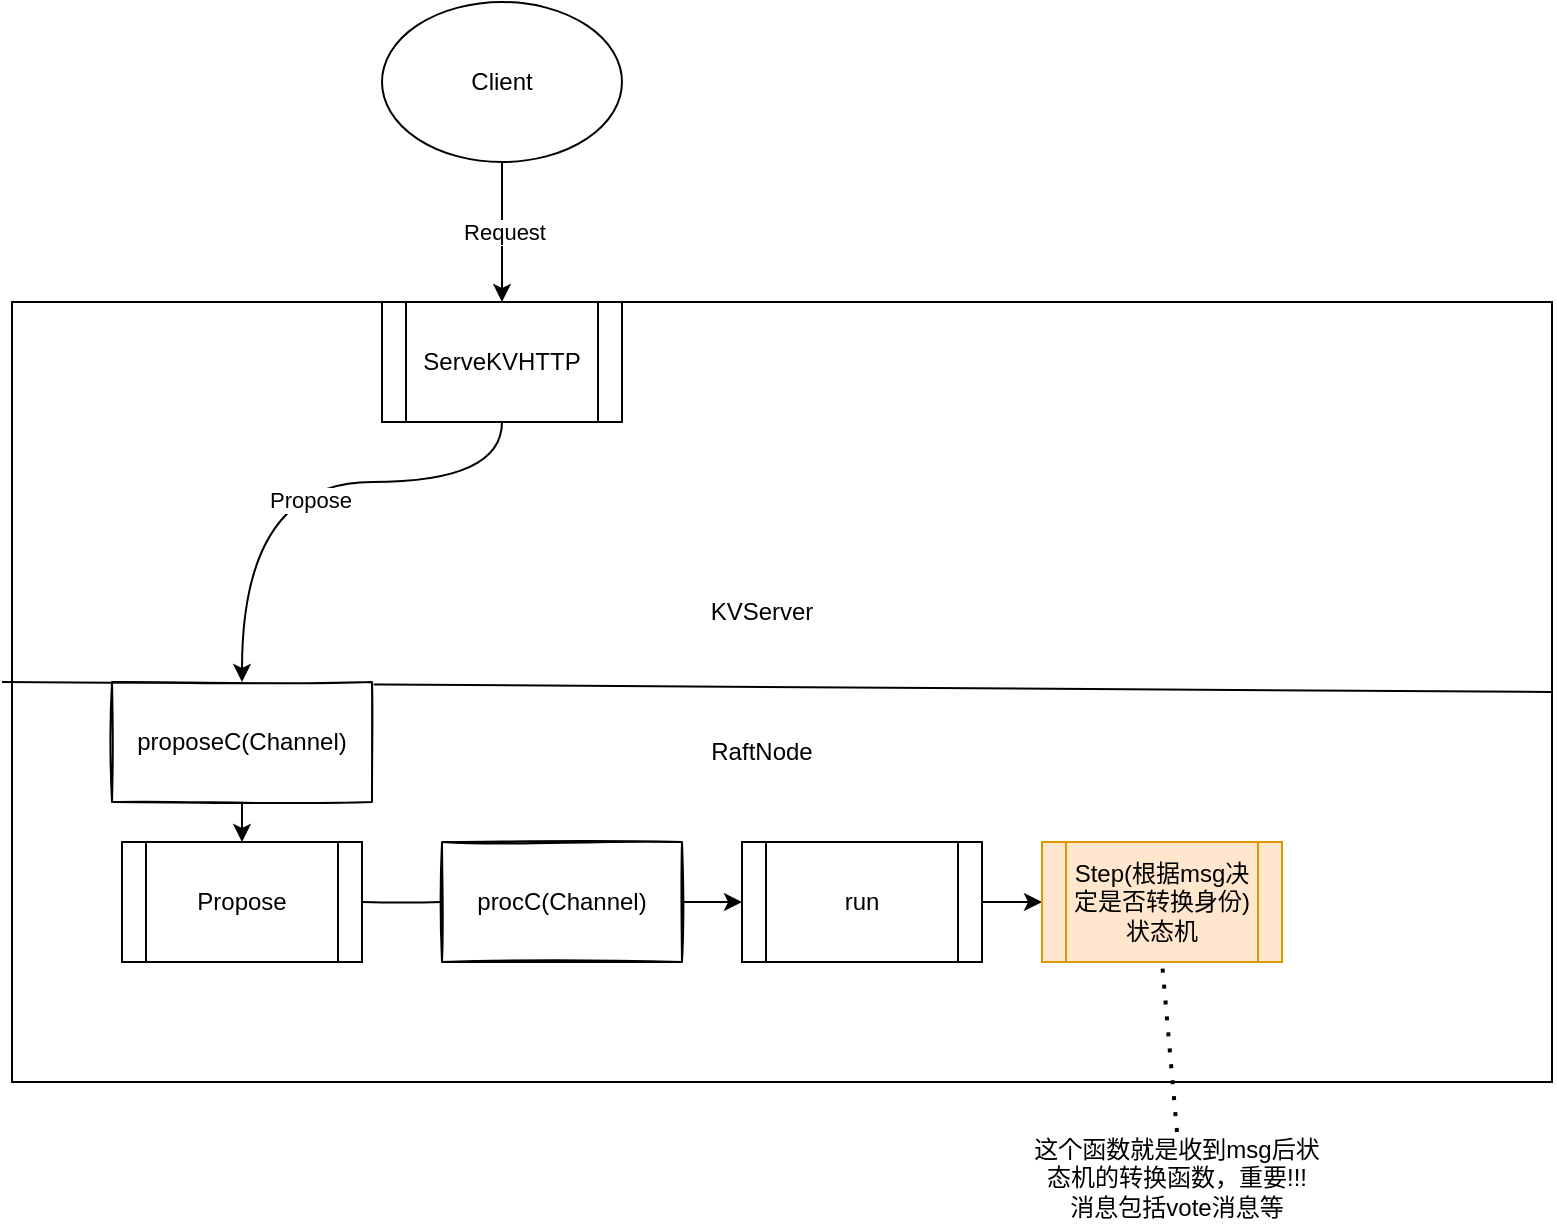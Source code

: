 <mxfile version="20.0.1" type="github">
  <diagram id="csHI2mM88UKKrCnCFawx" name="Page-1">
    <mxGraphModel dx="1550" dy="844" grid="1" gridSize="10" guides="1" tooltips="1" connect="1" arrows="1" fold="1" page="1" pageScale="1" pageWidth="827" pageHeight="1169" math="0" shadow="0">
      <root>
        <mxCell id="0" />
        <mxCell id="1" parent="0" />
        <mxCell id="eugjiV-Yw9u7wyZHqwBX-2" value="&lt;div style=&quot;text-align: justify;&quot;&gt;&lt;br&gt;&lt;/div&gt;" style="rounded=0;whiteSpace=wrap;html=1;sketch=0;" parent="1" vertex="1">
          <mxGeometry x="165" y="170" width="770" height="390" as="geometry" />
        </mxCell>
        <mxCell id="eugjiV-Yw9u7wyZHqwBX-27" value="" style="edgeStyle=orthogonalEdgeStyle;curved=1;rounded=0;orthogonalLoop=1;jettySize=auto;html=1;entryX=0;entryY=0.5;entryDx=0;entryDy=0;startArrow=none;" parent="1" source="n3H7YG_mCOH7P8ANyxeT-3" edge="1">
          <mxGeometry relative="1" as="geometry">
            <Array as="points">
              <mxPoint x="420" y="470" />
              <mxPoint x="420" y="470" />
            </Array>
            <mxPoint x="490" y="470" as="targetPoint" />
          </mxGeometry>
        </mxCell>
        <mxCell id="eugjiV-Yw9u7wyZHqwBX-5" value="KVServer" style="text;html=1;strokeColor=none;fillColor=none;align=center;verticalAlign=middle;whiteSpace=wrap;rounded=0;" parent="1" vertex="1">
          <mxGeometry x="510" y="310" width="60" height="30" as="geometry" />
        </mxCell>
        <mxCell id="eugjiV-Yw9u7wyZHqwBX-10" value="" style="endArrow=none;html=1;rounded=0;entryX=1;entryY=0.5;entryDx=0;entryDy=0;startArrow=none;" parent="1" target="eugjiV-Yw9u7wyZHqwBX-2" edge="1">
          <mxGeometry width="50" height="50" relative="1" as="geometry">
            <mxPoint x="160" y="360" as="sourcePoint" />
            <mxPoint x="60" y="530" as="targetPoint" />
          </mxGeometry>
        </mxCell>
        <mxCell id="eugjiV-Yw9u7wyZHqwBX-26" style="edgeStyle=orthogonalEdgeStyle;curved=1;rounded=0;orthogonalLoop=1;jettySize=auto;html=1;entryX=0.5;entryY=0;entryDx=0;entryDy=0;" parent="1" source="eugjiV-Yw9u7wyZHqwBX-14" edge="1">
          <mxGeometry relative="1" as="geometry">
            <mxPoint x="280" y="440" as="targetPoint" />
          </mxGeometry>
        </mxCell>
        <mxCell id="eugjiV-Yw9u7wyZHqwBX-14" value="proposeC(Channel)" style="rounded=0;whiteSpace=wrap;html=1;labelBackgroundColor=none;sketch=1;shadow=0;glass=0;" parent="1" vertex="1">
          <mxGeometry x="215" y="360" width="130" height="60" as="geometry" />
        </mxCell>
        <mxCell id="eugjiV-Yw9u7wyZHqwBX-19" style="edgeStyle=orthogonalEdgeStyle;curved=1;rounded=0;orthogonalLoop=1;jettySize=auto;html=1;exitX=0.5;exitY=1;exitDx=0;exitDy=0;" parent="1" source="eugjiV-Yw9u7wyZHqwBX-14" target="eugjiV-Yw9u7wyZHqwBX-14" edge="1">
          <mxGeometry relative="1" as="geometry" />
        </mxCell>
        <mxCell id="eugjiV-Yw9u7wyZHqwBX-21" value="" style="endArrow=classic;html=1;rounded=0;entryX=0.5;entryY=0;entryDx=0;entryDy=0;exitX=0.5;exitY=1;exitDx=0;exitDy=0;edgeStyle=orthogonalEdgeStyle;curved=1;" parent="1" target="eugjiV-Yw9u7wyZHqwBX-14" edge="1">
          <mxGeometry width="50" height="50" relative="1" as="geometry">
            <mxPoint x="410" y="230" as="sourcePoint" />
            <mxPoint x="440" y="270" as="targetPoint" />
            <Array as="points">
              <mxPoint x="410" y="260" />
              <mxPoint x="280" y="260" />
            </Array>
          </mxGeometry>
        </mxCell>
        <mxCell id="eugjiV-Yw9u7wyZHqwBX-22" value="Propose" style="edgeLabel;html=1;align=center;verticalAlign=middle;resizable=0;points=[];" parent="eugjiV-Yw9u7wyZHqwBX-21" vertex="1" connectable="0">
          <mxGeometry x="-0.032" y="9" relative="1" as="geometry">
            <mxPoint as="offset" />
          </mxGeometry>
        </mxCell>
        <mxCell id="eugjiV-Yw9u7wyZHqwBX-24" value="Request" style="edgeStyle=orthogonalEdgeStyle;curved=1;rounded=0;orthogonalLoop=1;jettySize=auto;html=1;entryX=0.5;entryY=0;entryDx=0;entryDy=0;" parent="1" source="eugjiV-Yw9u7wyZHqwBX-23" edge="1">
          <mxGeometry relative="1" as="geometry">
            <mxPoint x="410" y="170" as="targetPoint" />
          </mxGeometry>
        </mxCell>
        <mxCell id="eugjiV-Yw9u7wyZHqwBX-23" value="Client" style="ellipse;whiteSpace=wrap;html=1;rounded=0;shadow=0;glass=0;labelBackgroundColor=none;sketch=0;" parent="1" vertex="1">
          <mxGeometry x="350" y="20" width="120" height="80" as="geometry" />
        </mxCell>
        <mxCell id="n3H7YG_mCOH7P8ANyxeT-1" value="RaftNode" style="text;html=1;strokeColor=none;fillColor=none;align=center;verticalAlign=middle;whiteSpace=wrap;rounded=0;" vertex="1" parent="1">
          <mxGeometry x="510" y="380" width="60" height="30" as="geometry" />
        </mxCell>
        <mxCell id="n3H7YG_mCOH7P8ANyxeT-8" style="edgeStyle=orthogonalEdgeStyle;rounded=0;orthogonalLoop=1;jettySize=auto;html=1;entryX=0;entryY=0.5;entryDx=0;entryDy=0;" edge="1" parent="1" source="n3H7YG_mCOH7P8ANyxeT-3" target="n3H7YG_mCOH7P8ANyxeT-6">
          <mxGeometry relative="1" as="geometry" />
        </mxCell>
        <mxCell id="n3H7YG_mCOH7P8ANyxeT-3" value="procC(Channel)" style="rounded=0;whiteSpace=wrap;html=1;sketch=1;" vertex="1" parent="1">
          <mxGeometry x="380" y="440" width="120" height="60" as="geometry" />
        </mxCell>
        <mxCell id="n3H7YG_mCOH7P8ANyxeT-4" value="" style="edgeStyle=orthogonalEdgeStyle;curved=1;rounded=0;orthogonalLoop=1;jettySize=auto;html=1;entryX=0;entryY=0.5;entryDx=0;entryDy=0;endArrow=none;" edge="1" parent="1" target="n3H7YG_mCOH7P8ANyxeT-3">
          <mxGeometry relative="1" as="geometry">
            <Array as="points" />
            <mxPoint x="340" y="470" as="sourcePoint" />
            <mxPoint x="490" y="470" as="targetPoint" />
          </mxGeometry>
        </mxCell>
        <mxCell id="n3H7YG_mCOH7P8ANyxeT-5" value="Propose" style="shape=process;whiteSpace=wrap;html=1;backgroundOutline=1;sketch=0;" vertex="1" parent="1">
          <mxGeometry x="220" y="440" width="120" height="60" as="geometry" />
        </mxCell>
        <mxCell id="n3H7YG_mCOH7P8ANyxeT-11" style="edgeStyle=orthogonalEdgeStyle;rounded=0;orthogonalLoop=1;jettySize=auto;html=1;entryX=0;entryY=0.5;entryDx=0;entryDy=0;" edge="1" parent="1" source="n3H7YG_mCOH7P8ANyxeT-6" target="n3H7YG_mCOH7P8ANyxeT-10">
          <mxGeometry relative="1" as="geometry" />
        </mxCell>
        <mxCell id="n3H7YG_mCOH7P8ANyxeT-6" value="run" style="shape=process;whiteSpace=wrap;html=1;backgroundOutline=1;sketch=0;" vertex="1" parent="1">
          <mxGeometry x="530" y="440" width="120" height="60" as="geometry" />
        </mxCell>
        <mxCell id="n3H7YG_mCOH7P8ANyxeT-9" value="ServeKVHTTP" style="shape=process;whiteSpace=wrap;html=1;backgroundOutline=1;sketch=0;" vertex="1" parent="1">
          <mxGeometry x="350" y="170" width="120" height="60" as="geometry" />
        </mxCell>
        <mxCell id="n3H7YG_mCOH7P8ANyxeT-10" value="Step(根据msg决定是否转换身份)&lt;br&gt;状态机" style="shape=process;whiteSpace=wrap;html=1;backgroundOutline=1;sketch=0;fillColor=#ffe6cc;strokeColor=#d79b00;" vertex="1" parent="1">
          <mxGeometry x="680" y="440" width="120" height="60" as="geometry" />
        </mxCell>
        <mxCell id="n3H7YG_mCOH7P8ANyxeT-12" value="这个函数就是收到msg后状态机的转换函数，重要!!! 消息包括vote消息等" style="text;html=1;strokeColor=none;fillColor=none;align=center;verticalAlign=middle;whiteSpace=wrap;rounded=0;sketch=0;" vertex="1" parent="1">
          <mxGeometry x="675" y="585" width="145" height="45" as="geometry" />
        </mxCell>
        <mxCell id="n3H7YG_mCOH7P8ANyxeT-13" value="" style="endArrow=none;dashed=1;html=1;dashPattern=1 3;strokeWidth=2;rounded=0;entryX=0.5;entryY=1;entryDx=0;entryDy=0;exitX=0.5;exitY=0;exitDx=0;exitDy=0;" edge="1" parent="1" source="n3H7YG_mCOH7P8ANyxeT-12" target="n3H7YG_mCOH7P8ANyxeT-10">
          <mxGeometry width="50" height="50" relative="1" as="geometry">
            <mxPoint x="700" y="570" as="sourcePoint" />
            <mxPoint x="750" y="520" as="targetPoint" />
          </mxGeometry>
        </mxCell>
      </root>
    </mxGraphModel>
  </diagram>
</mxfile>

